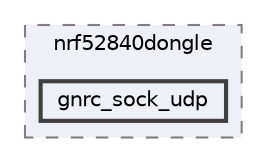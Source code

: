 digraph "/home/mj/Desktop/IoT-Chat-Digitalization/Dongle/gnrc_border_router/bin/nrf52840dongle/gnrc_sock_udp"
{
 // LATEX_PDF_SIZE
  bgcolor="transparent";
  edge [fontname=Helvetica,fontsize=10,labelfontname=Helvetica,labelfontsize=10];
  node [fontname=Helvetica,fontsize=10,shape=box,height=0.2,width=0.4];
  compound=true
  subgraph clusterdir_9941f7556d96a0e17fefe82cd217bc3a {
    graph [ bgcolor="#edf0f7", pencolor="grey50", label="nrf52840dongle", fontname=Helvetica,fontsize=10 style="filled,dashed", URL="dir_9941f7556d96a0e17fefe82cd217bc3a.html",tooltip=""]
  dir_11e014b958cf5d87314de633d1af69d1 [label="gnrc_sock_udp", fillcolor="#edf0f7", color="grey25", style="filled,bold", URL="dir_11e014b958cf5d87314de633d1af69d1.html",tooltip=""];
  }
}
